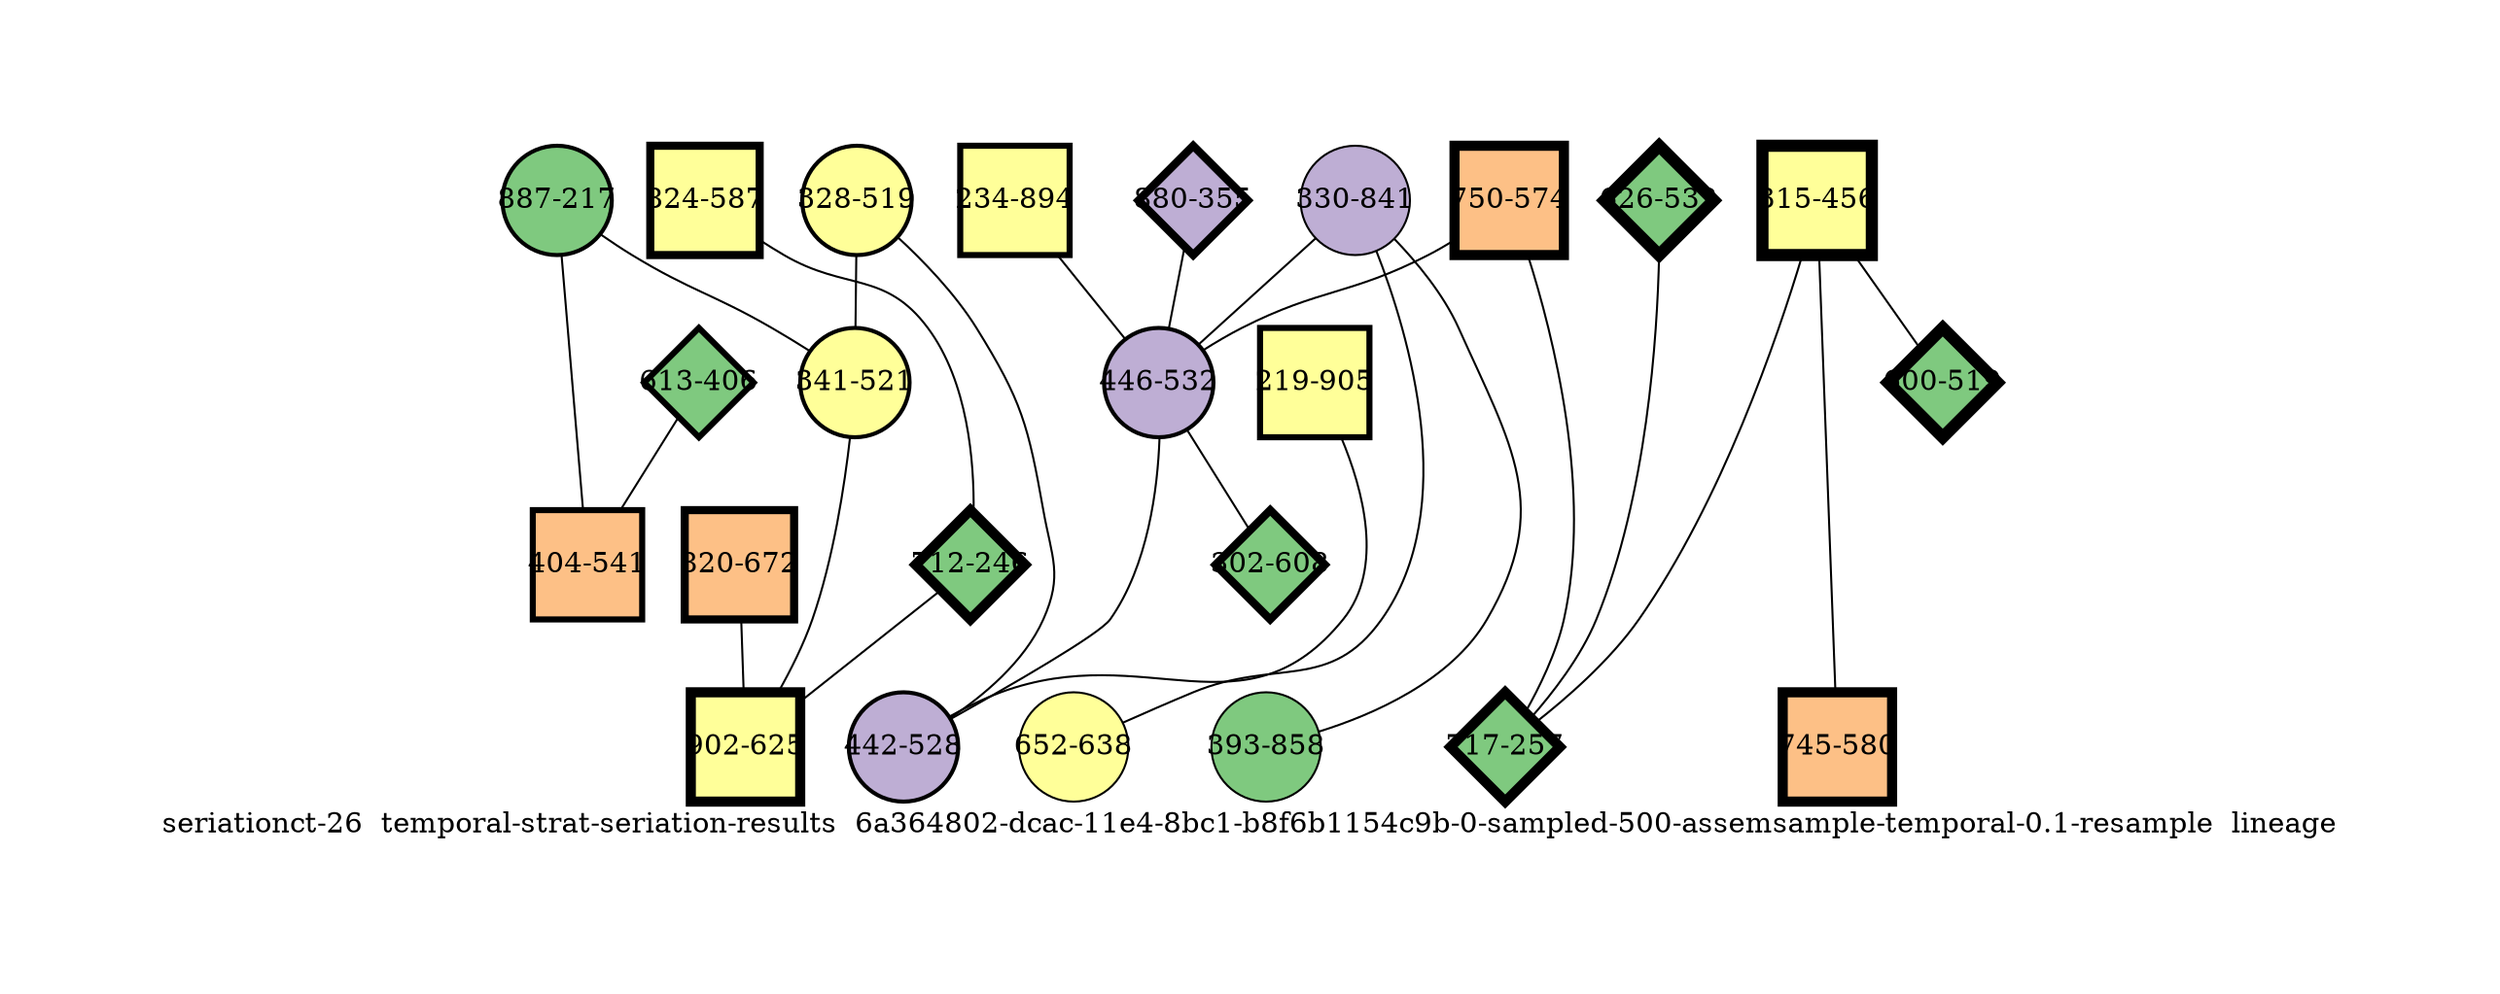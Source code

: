 strict graph "seriationct-26  temporal-strat-seriation-results  6a364802-dcac-11e4-8bc1-b8f6b1154c9b-0-sampled-500-assemsample-temporal-0.1-resample  lineage" {
labelloc=b;
ratio=auto;
pad="1.0";
label="seriationct-26  temporal-strat-seriation-results  6a364802-dcac-11e4-8bc1-b8f6b1154c9b-0-sampled-500-assemsample-temporal-0.1-resample  lineage";
node [width="0.75", style=filled, fixedsize=true, height="0.75", shape=circle, label=""];
0 [xCoordinate="355.0", appears_in_slice=4, yCoordinate="880.0", colorscheme=accent6, lineage_id=2, short_label="880-355", label="880-355", shape=diamond, cluster_id=1, fillcolor=2, size="500.0", id=0, penwidth="4.0"];
1 [xCoordinate="217.0", appears_in_slice=2, yCoordinate="887.0", colorscheme=accent6, lineage_id=0, short_label="887-217", label="887-217", shape=circle, cluster_id=0, fillcolor=1, size="500.0", id=1, penwidth="2.0"];
2 [xCoordinate="841.0", appears_in_slice=1, yCoordinate="330.0", colorscheme=accent6, lineage_id=0, short_label="330-841", label="330-841", shape=circle, cluster_id=1, fillcolor=2, size="500.0", id=2, penwidth="1.0"];
3 [xCoordinate="406.0", appears_in_slice=3, yCoordinate="613.0", colorscheme=accent6, lineage_id=2, short_label="613-406", label="613-406", shape=diamond, cluster_id=0, fillcolor=1, size="500.0", id=3, penwidth="3.0"];
4 [xCoordinate="587.0", appears_in_slice=4, yCoordinate="824.0", colorscheme=accent6, lineage_id=1, short_label="824-587", label="824-587", shape=square, cluster_id=3, fillcolor=4, size="500.0", id=4, penwidth="4.0"];
5 [xCoordinate="519.0", appears_in_slice=2, yCoordinate="328.0", colorscheme=accent6, lineage_id=0, short_label="328-519", label="328-519", shape=circle, cluster_id=3, fillcolor=4, size="500.0", id=5, penwidth="2.0"];
6 [xCoordinate="246.0", appears_in_slice=5, yCoordinate="712.0", colorscheme=accent6, lineage_id=2, short_label="712-246", label="712-246", shape=diamond, cluster_id=0, fillcolor=1, size="500.0", id=6, penwidth="5.0"];
7 [xCoordinate="574.0", appears_in_slice=5, yCoordinate="750.0", colorscheme=accent6, lineage_id=1, short_label="750-574", label="750-574", shape=square, cluster_id=2, fillcolor=3, size="500.0", id=17, penwidth="5.0"];
8 [xCoordinate="672.0", appears_in_slice=4, yCoordinate="820.0", colorscheme=accent6, lineage_id=1, short_label="820-672", label="820-672", shape=square, cluster_id=2, fillcolor=3, size="500.0", id=8, penwidth="4.0"];
9 [xCoordinate="638.0", appears_in_slice=1, yCoordinate="652.0", colorscheme=accent6, lineage_id=0, short_label="652-638", label="652-638", shape=circle, cluster_id=3, fillcolor=4, size="500.0", id=9, penwidth="1.0"];
10 [xCoordinate="532.0", appears_in_slice=6, yCoordinate="626.0", colorscheme=accent6, lineage_id=2, short_label="626-532", label="626-532", shape=diamond, cluster_id=0, fillcolor=1, size="500.0", id=10, penwidth="6.0"];
11 [xCoordinate="456.0", appears_in_slice=6, yCoordinate="315.0", colorscheme=accent6, lineage_id=1, short_label="315-456", label="315-456", shape=square, cluster_id=3, fillcolor=4, size="500.0", id=11, penwidth="6.0"];
12 [xCoordinate="905.0", appears_in_slice=3, yCoordinate="219.0", colorscheme=accent6, lineage_id=1, short_label="219-905", label="219-905", shape=square, cluster_id=3, fillcolor=4, size="500.0", id=12, penwidth="3.0"];
13 [xCoordinate="580.0", appears_in_slice=5, yCoordinate="745.0", colorscheme=accent6, lineage_id=1, short_label="745-580", label="745-580", shape=square, cluster_id=2, fillcolor=3, size="500.0", id=13, penwidth="5.0"];
14 [xCoordinate="521.0", appears_in_slice=2, yCoordinate="341.0", colorscheme=accent6, lineage_id=0, short_label="341-521", label="341-521", shape=circle, cluster_id=3, fillcolor=4, size="500.0", id=14, penwidth="2.0"];
15 [xCoordinate="257.0", appears_in_slice=5, yCoordinate="717.0", colorscheme=accent6, lineage_id=2, short_label="717-257", label="717-257", shape=diamond, cluster_id=0, fillcolor=1, size="500.0", id=15, penwidth="5.0"];
16 [xCoordinate="625.0", appears_in_slice=5, yCoordinate="902.0", colorscheme=accent6, lineage_id=1, short_label="902-625", label="902-625", shape=square, cluster_id=3, fillcolor=4, size="500.0", id=16, penwidth="5.0"];
17 [xCoordinate="858.0", appears_in_slice=1, yCoordinate="393.0", colorscheme=accent6, lineage_id=0, short_label="393-858", label="393-858", shape=circle, cluster_id=0, fillcolor=1, size="500.0", id=7, penwidth="1.0"];
18 [xCoordinate="519.0", appears_in_slice=6, yCoordinate="600.0", colorscheme=accent6, lineage_id=2, short_label="600-519", label="600-519", shape=diamond, cluster_id=0, fillcolor=1, size="500.0", id=18, penwidth="6.0"];
19 [xCoordinate="894.0", appears_in_slice=3, yCoordinate="234.0", colorscheme=accent6, lineage_id=1, short_label="234-894", label="234-894", shape=square, cluster_id=3, fillcolor=4, size="500.0", id=19, penwidth="3.0"];
20 [xCoordinate="541.0", appears_in_slice=3, yCoordinate="404.0", colorscheme=accent6, lineage_id=1, short_label="404-541", label="404-541", shape=square, cluster_id=2, fillcolor=3, size="500.0", id=20, penwidth="3.0"];
21 [xCoordinate="532.0", appears_in_slice=2, yCoordinate="446.0", colorscheme=accent6, lineage_id=0, short_label="446-532", label="446-532", shape=circle, cluster_id=1, fillcolor=2, size="500.0", id=21, penwidth="2.0"];
22 [xCoordinate="528.0", appears_in_slice=2, yCoordinate="442.0", colorscheme=accent6, lineage_id=0, short_label="442-528", label="442-528", shape=circle, cluster_id=1, fillcolor=2, size="500.0", id=22, penwidth="2.0"];
23 [xCoordinate="608.0", appears_in_slice=4, yCoordinate="302.0", colorscheme=accent6, lineage_id=2, short_label="302-608", label="302-608", shape=diamond, cluster_id=0, fillcolor=1, size="500.0", id=23, penwidth="4.0"];
0 -- 21  [inverseweight="1.97125576504", weight="0.5072908436"];
1 -- 20  [inverseweight="2.54453749957", weight="0.392998727733"];
1 -- 14  [inverseweight="17.6117488419", weight="0.0567802782663"];
2 -- 17  [inverseweight="1.84350041702", weight="0.542446310707"];
2 -- 21  [inverseweight="2.34677135044", weight="0.426117354728"];
2 -- 9  [inverseweight="2.24924213308", weight="0.444594196993"];
3 -- 20  [inverseweight="36.2738125055", weight="0.0275680975042"];
4 -- 6  [inverseweight="2.25188674556", weight="0.444072066223"];
5 -- 22  [inverseweight="31.0086836473", weight="0.0322490309932"];
5 -- 14  [inverseweight="23.312620206", weight="0.0428952211791"];
6 -- 16  [inverseweight="16.6666666667", weight="0.06"];
7 -- 21  [inverseweight="1.64363453103", weight="0.608407758004"];
7 -- 15  [inverseweight="18.6598342716", weight="0.0535910440279"];
8 -- 16  [inverseweight="2.00118505243", weight="0.499703912332"];
10 -- 15  [inverseweight="2.34754720249", weight="0.425976525175"];
11 -- 18  [inverseweight="3.03180677849", weight="0.329836323045"];
11 -- 13  [inverseweight="2.15517241379", weight="0.464"];
11 -- 15  [inverseweight="1.99789133953", weight="0.50052772151"];
12 -- 22  [inverseweight="2.15737805587", weight="0.463525619572"];
14 -- 16  [inverseweight="3.44835786918", weight="0.289993103366"];
19 -- 21  [inverseweight="1.48850402106", weight="0.671815450849"];
21 -- 22  [inverseweight="3.57855626648", weight="0.279442301737"];
21 -- 23  [inverseweight="1.75851512337", weight="0.568661586535"];
}
